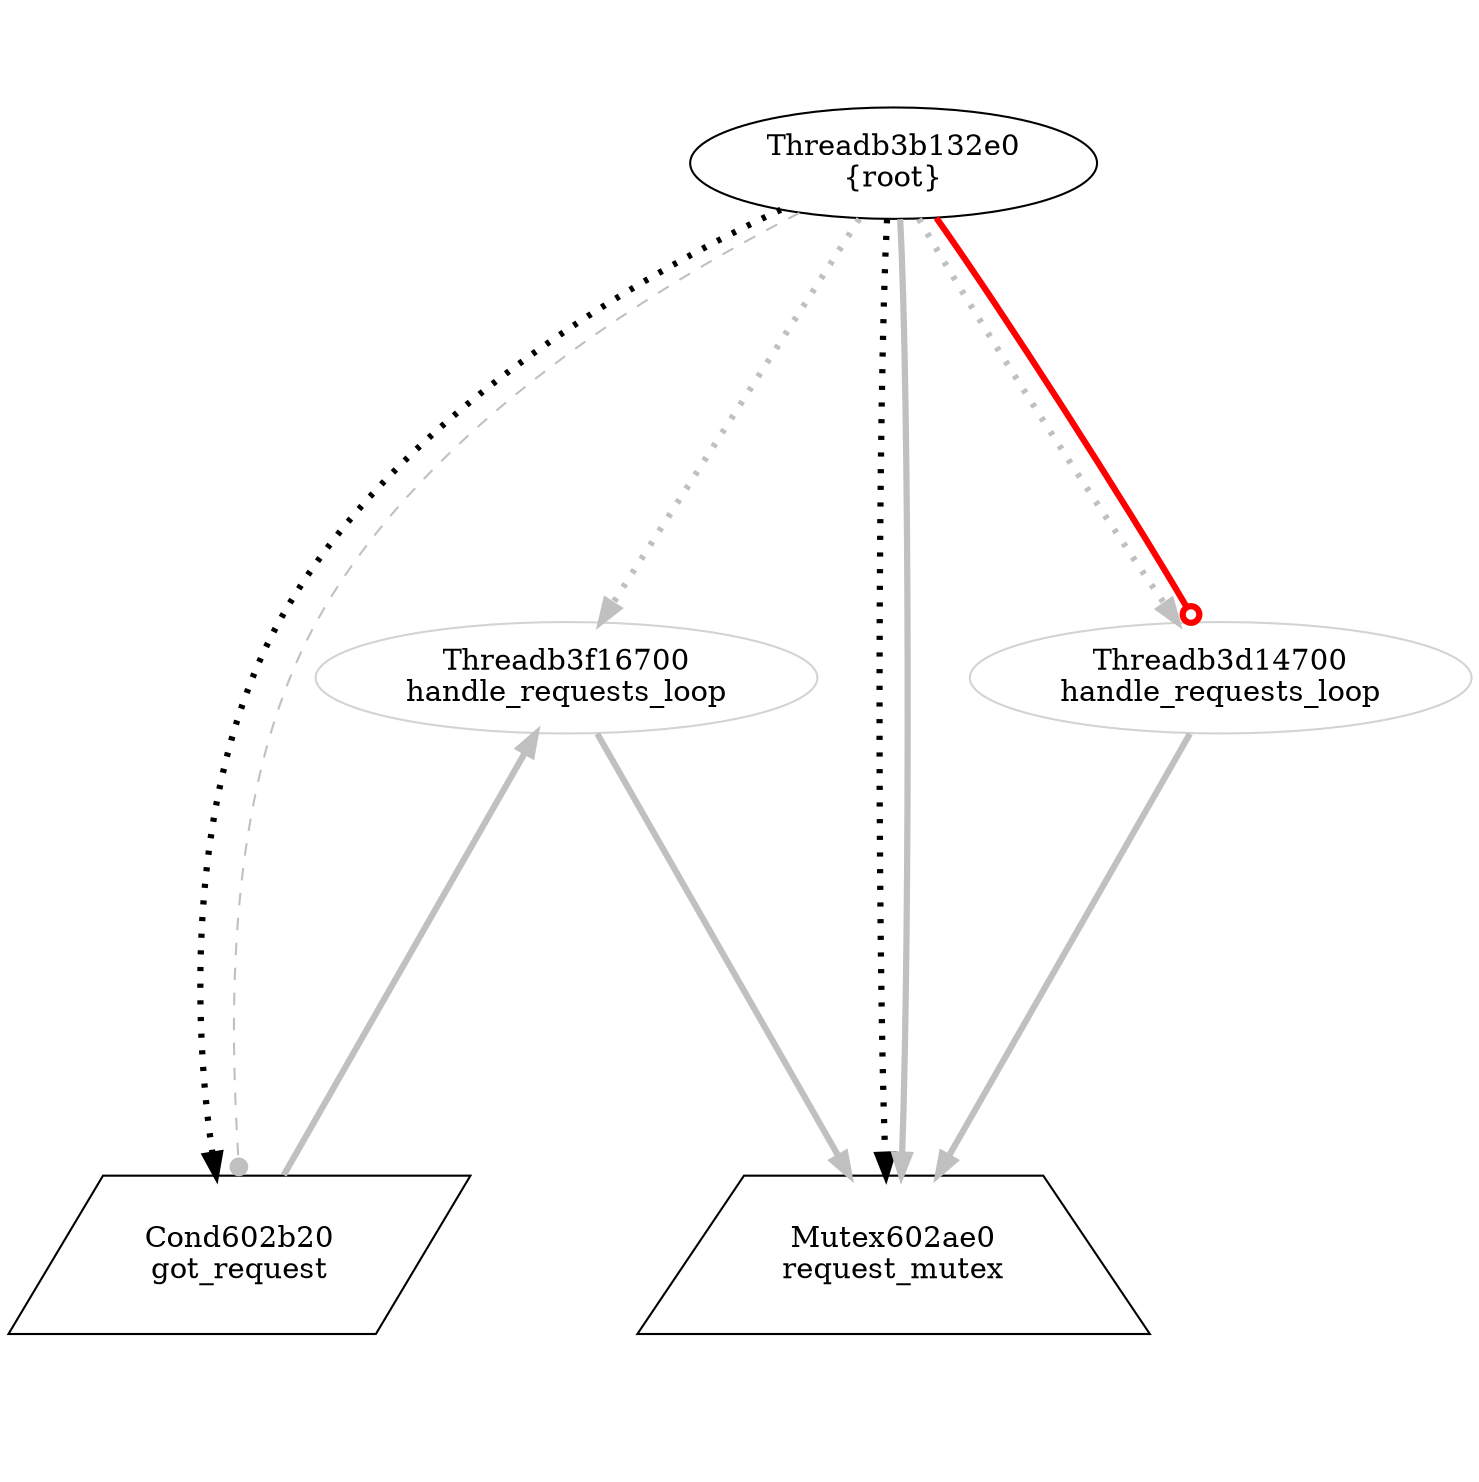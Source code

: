 digraph G {
graph[center=true, ratio=1];
Threadb3f16700 [color=lightgrey,label="Threadb3f16700\nhandle_requests_loop"];
Threadb3f16700 -> Cond602b20 [arrowhead=daimond,color=grey,dir=back,penwidth=3];
Threadb3f16700 -> Mutex602ae0 [arrowhead=normal,color=grey,penwidth=3];
Threadb3d14700 [color=lightgrey,label="Threadb3d14700\nhandle_requests_loop"];
Threadb3d14700 -> Mutex602ae0 [arrowhead=normal,color=grey,penwidth=3];
Threadb3b132e0 [color=black,label="Threadb3b132e0\n{root}"];
Threadb3b132e0 -> Mutex602ae0 [style=dotted,arrowhead=normal,penwidth=3];
Threadb3b132e0 -> Cond602b20 [style=dotted,arrowhead=normal,penwidth=3];
Threadb3b132e0 -> Threadb3d14700 [style=dotted,arrowhead=normal,color=grey,penwidth=3];
Threadb3b132e0 -> Threadb3f16700 [style=dotted,arrowhead=normal,color=grey,penwidth=3];
Threadb3b132e0 -> Threadb3d14700 [arrowhead=odot,color=red,penwidth=3];
Threadb3b132e0 -> Cond602b20 [style=dashed,arrowhead=dot,color=grey,penwdith=6];
Threadb3b132e0 -> Mutex602ae0 [arrowhead=normal,color=grey,penwidth=3];
Cond602b20 [shape=parallelogram,color=black,label="Cond602b20\ngot_request"];
Mutex602ae0 [shape=trapezium,color=black,label="Mutex602ae0\nrequest_mutex"];
}